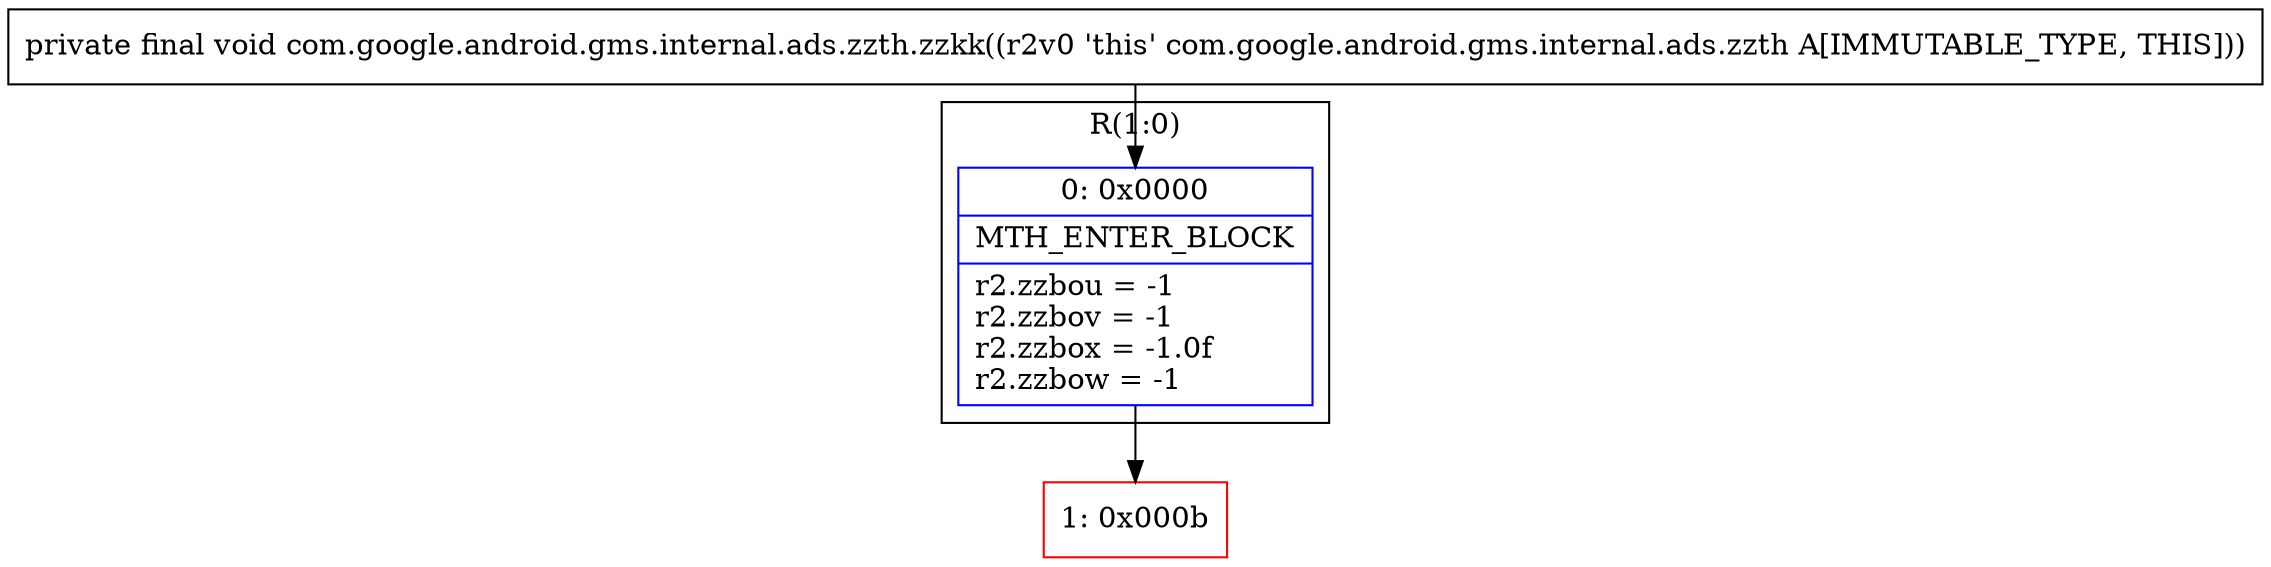 digraph "CFG forcom.google.android.gms.internal.ads.zzth.zzkk()V" {
subgraph cluster_Region_948557100 {
label = "R(1:0)";
node [shape=record,color=blue];
Node_0 [shape=record,label="{0\:\ 0x0000|MTH_ENTER_BLOCK\l|r2.zzbou = \-1\lr2.zzbov = \-1\lr2.zzbox = \-1.0f\lr2.zzbow = \-1\l}"];
}
Node_1 [shape=record,color=red,label="{1\:\ 0x000b}"];
MethodNode[shape=record,label="{private final void com.google.android.gms.internal.ads.zzth.zzkk((r2v0 'this' com.google.android.gms.internal.ads.zzth A[IMMUTABLE_TYPE, THIS])) }"];
MethodNode -> Node_0;
Node_0 -> Node_1;
}

